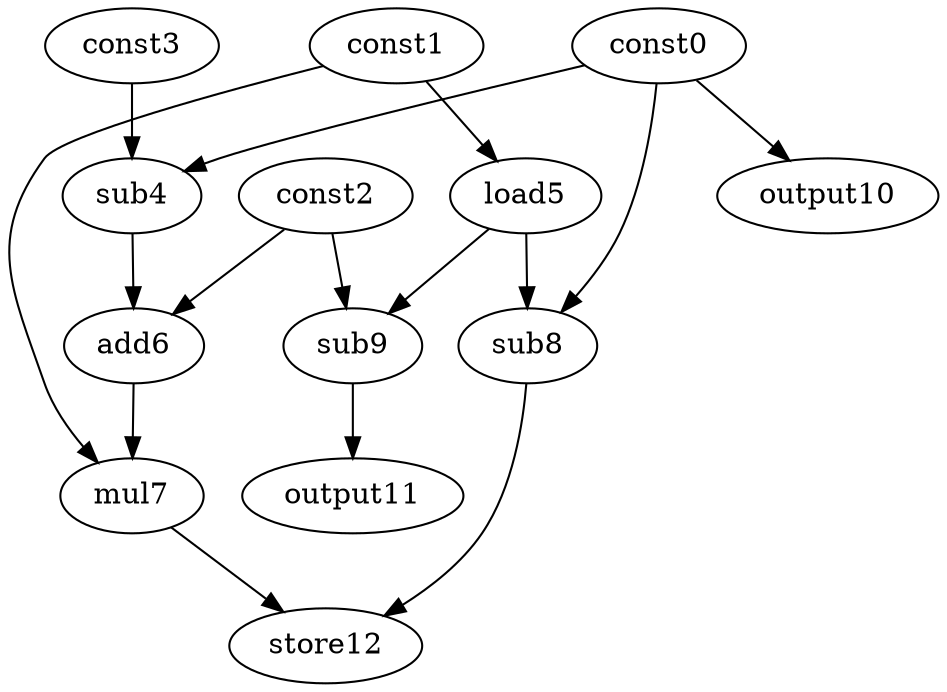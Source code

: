 digraph G { 
const0[opcode=const]; 
const1[opcode=const]; 
const2[opcode=const]; 
const3[opcode=const]; 
sub4[opcode=sub]; 
load5[opcode=load]; 
add6[opcode=add]; 
mul7[opcode=mul]; 
sub8[opcode=sub]; 
sub9[opcode=sub]; 
output10[opcode=output]; 
output11[opcode=output]; 
store12[opcode=store]; 
const0->sub4[operand=0];
const3->sub4[operand=1];
const1->load5[operand=0];
const0->output10[operand=0];
const2->add6[operand=0];
sub4->add6[operand=1];
const0->sub8[operand=0];
load5->sub8[operand=1];
const2->sub9[operand=0];
load5->sub9[operand=1];
const1->mul7[operand=0];
add6->mul7[operand=1];
sub9->output11[operand=0];
mul7->store12[operand=0];
sub8->store12[operand=1];
}
